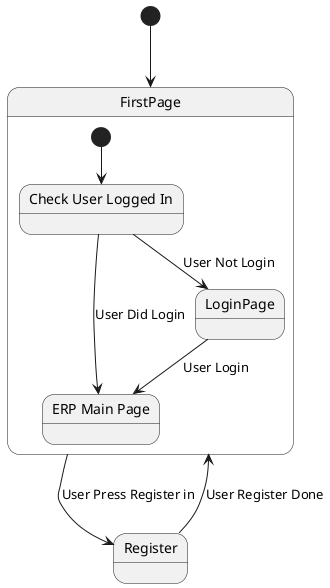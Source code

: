 @startuml
state FirstPage {
    state "Check User Logged In" as ChkUser
    state "ERP Main Page" as ERPMain
    [*] --> ChkUser
    ChkUser --> LoginPage : User Not Login
    ChkUser --> ERPMain : User Did Login
    LoginPage --> ERPMain : User Login
}
[*] --> FirstPage
FirstPage --> Register : User Press Register in
Register --> FirstPage : User Register Done
@enduml